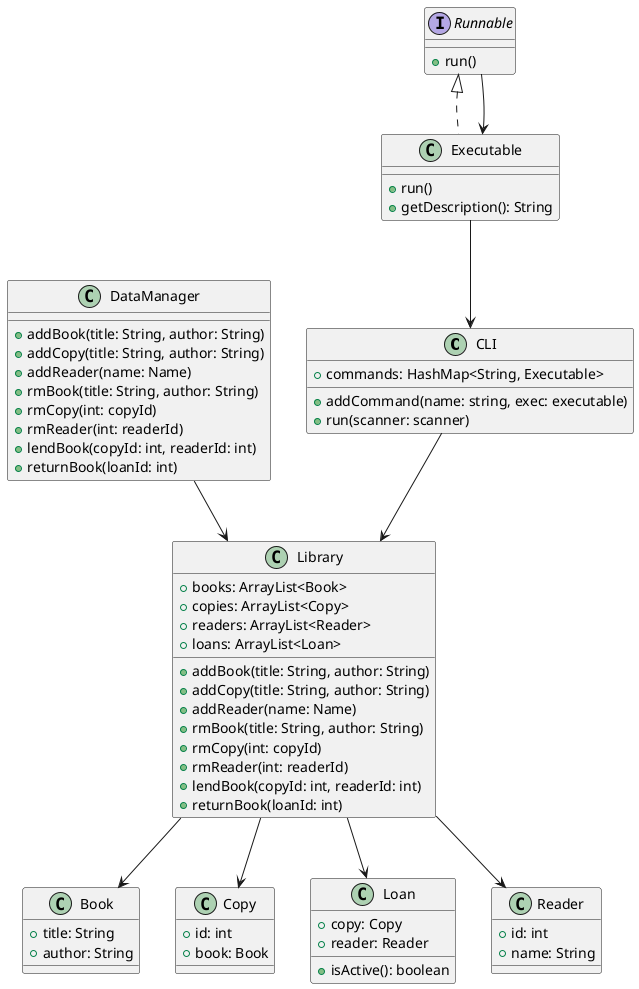 @startuml class

class CLI
{
    +commands: HashMap<String, Executable>

    +addCommand(name: string, exec: executable)
    +run(scanner: scanner)
}

interface Runnable 
{
    +run()
}

class Executable implements Runnable 
{
    +run()
    +getDescription(): String
}

class DataManager
{
    +addBook(title: String, author: String)
    +addCopy(title: String, author: String)
    +addReader(name: Name)
    +rmBook(title: String, author: String)
    +rmCopy(int: copyId)
    +rmReader(int: readerId)
    +lendBook(copyId: int, readerId: int)
    +returnBook(loanId: int)
}

class Library 
{
    +books: ArrayList<Book>
    +copies: ArrayList<Copy>
    +readers: ArrayList<Reader>
    +loans: ArrayList<Loan>

    +addBook(title: String, author: String)
    +addCopy(title: String, author: String)
    +addReader(name: Name)
    +rmBook(title: String, author: String)
    +rmCopy(int: copyId)
    +rmReader(int: readerId)
    +lendBook(copyId: int, readerId: int)
    +returnBook(loanId: int)
}

class Book 
{
    +title: String
    +author: String
}

class Copy 
{
    +id: int
    +book: Book
}

class Loan 
{
    +copy: Copy
    +reader: Reader
    +isActive(): boolean
}

class Reader 
{
    +id: int
    +name: String
}
Runnable --> Executable
Executable --> CLI
DataManager --> Library
CLI --> Library
Library --> Book
Library --> Copy
Library --> Loan
Library --> Reader
@enduml
